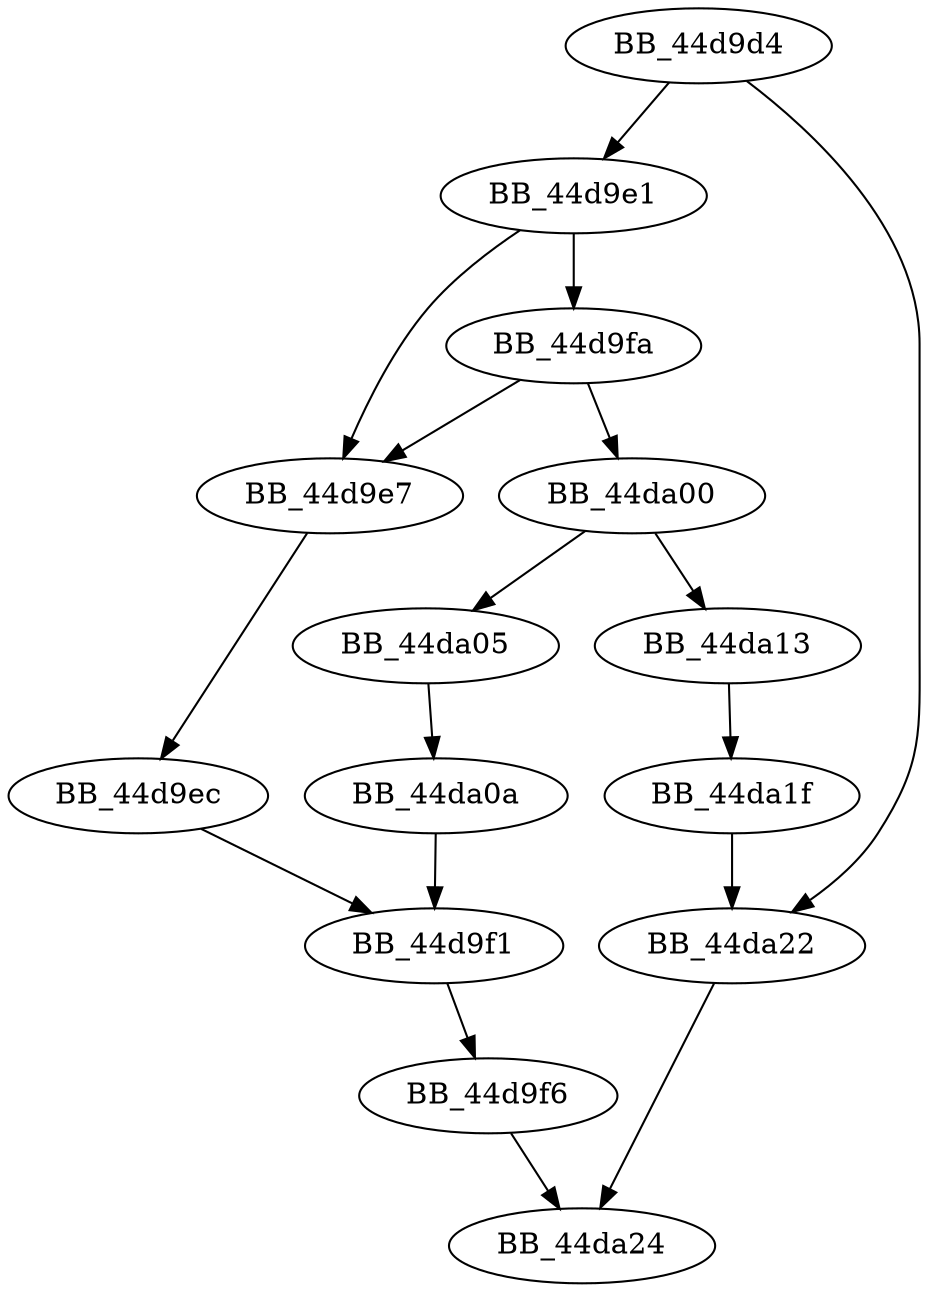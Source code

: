 DiGraph sub_44D9D4{
BB_44d9d4->BB_44d9e1
BB_44d9d4->BB_44da22
BB_44d9e1->BB_44d9e7
BB_44d9e1->BB_44d9fa
BB_44d9e7->BB_44d9ec
BB_44d9ec->BB_44d9f1
BB_44d9f1->BB_44d9f6
BB_44d9f6->BB_44da24
BB_44d9fa->BB_44d9e7
BB_44d9fa->BB_44da00
BB_44da00->BB_44da05
BB_44da00->BB_44da13
BB_44da05->BB_44da0a
BB_44da0a->BB_44d9f1
BB_44da13->BB_44da1f
BB_44da1f->BB_44da22
BB_44da22->BB_44da24
}
